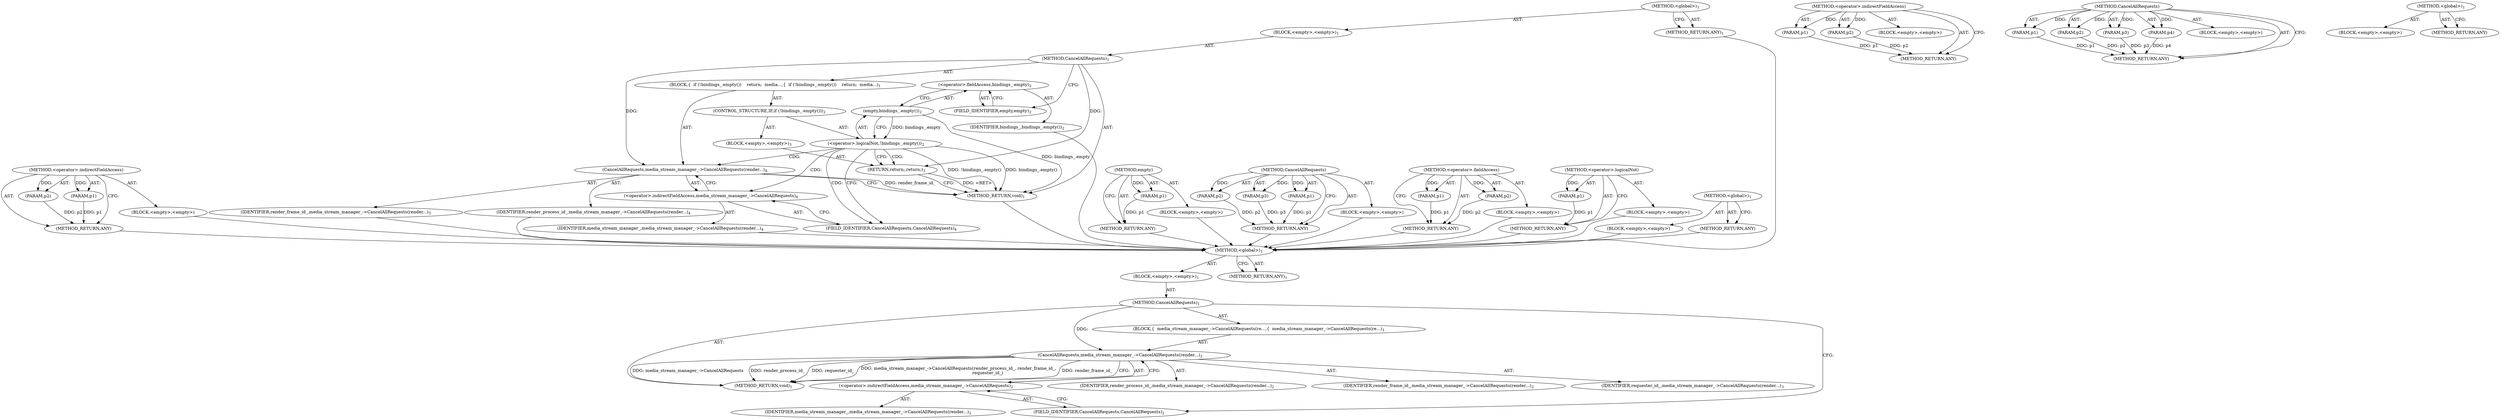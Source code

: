 digraph "&lt;global&gt;" {
vulnerable_58 [label=<(METHOD,&lt;operator&gt;.indirectFieldAccess)>];
vulnerable_59 [label=<(PARAM,p1)>];
vulnerable_60 [label=<(PARAM,p2)>];
vulnerable_61 [label=<(BLOCK,&lt;empty&gt;,&lt;empty&gt;)>];
vulnerable_62 [label=<(METHOD_RETURN,ANY)>];
vulnerable_6 [label=<(METHOD,&lt;global&gt;)<SUB>1</SUB>>];
vulnerable_7 [label=<(BLOCK,&lt;empty&gt;,&lt;empty&gt;)<SUB>1</SUB>>];
vulnerable_8 [label=<(METHOD,CancelAllRequests)<SUB>1</SUB>>];
vulnerable_9 [label=<(BLOCK,{
  if (!bindings_.empty())
    return;
  media...,{
  if (!bindings_.empty())
    return;
  media...)<SUB>1</SUB>>];
vulnerable_10 [label=<(CONTROL_STRUCTURE,IF,if (!bindings_.empty()))<SUB>2</SUB>>];
vulnerable_11 [label=<(&lt;operator&gt;.logicalNot,!bindings_.empty())<SUB>2</SUB>>];
vulnerable_12 [label=<(empty,bindings_.empty())<SUB>2</SUB>>];
vulnerable_13 [label=<(&lt;operator&gt;.fieldAccess,bindings_.empty)<SUB>2</SUB>>];
vulnerable_14 [label=<(IDENTIFIER,bindings_,bindings_.empty())<SUB>2</SUB>>];
vulnerable_15 [label=<(FIELD_IDENTIFIER,empty,empty)<SUB>2</SUB>>];
vulnerable_16 [label=<(BLOCK,&lt;empty&gt;,&lt;empty&gt;)<SUB>3</SUB>>];
vulnerable_17 [label=<(RETURN,return;,return;)<SUB>3</SUB>>];
vulnerable_18 [label=<(CancelAllRequests,media_stream_manager_-&gt;CancelAllRequests(render...)<SUB>4</SUB>>];
vulnerable_19 [label=<(&lt;operator&gt;.indirectFieldAccess,media_stream_manager_-&gt;CancelAllRequests)<SUB>4</SUB>>];
vulnerable_20 [label=<(IDENTIFIER,media_stream_manager_,media_stream_manager_-&gt;CancelAllRequests(render...)<SUB>4</SUB>>];
vulnerable_21 [label=<(FIELD_IDENTIFIER,CancelAllRequests,CancelAllRequests)<SUB>4</SUB>>];
vulnerable_22 [label=<(IDENTIFIER,render_process_id_,media_stream_manager_-&gt;CancelAllRequests(render...)<SUB>4</SUB>>];
vulnerable_23 [label=<(IDENTIFIER,render_frame_id_,media_stream_manager_-&gt;CancelAllRequests(render...)<SUB>5</SUB>>];
vulnerable_24 [label=<(METHOD_RETURN,void)<SUB>1</SUB>>];
vulnerable_26 [label=<(METHOD_RETURN,ANY)<SUB>1</SUB>>];
vulnerable_43 [label=<(METHOD,empty)>];
vulnerable_44 [label=<(PARAM,p1)>];
vulnerable_45 [label=<(BLOCK,&lt;empty&gt;,&lt;empty&gt;)>];
vulnerable_46 [label=<(METHOD_RETURN,ANY)>];
vulnerable_52 [label=<(METHOD,CancelAllRequests)>];
vulnerable_53 [label=<(PARAM,p1)>];
vulnerable_54 [label=<(PARAM,p2)>];
vulnerable_55 [label=<(PARAM,p3)>];
vulnerable_56 [label=<(BLOCK,&lt;empty&gt;,&lt;empty&gt;)>];
vulnerable_57 [label=<(METHOD_RETURN,ANY)>];
vulnerable_47 [label=<(METHOD,&lt;operator&gt;.fieldAccess)>];
vulnerable_48 [label=<(PARAM,p1)>];
vulnerable_49 [label=<(PARAM,p2)>];
vulnerable_50 [label=<(BLOCK,&lt;empty&gt;,&lt;empty&gt;)>];
vulnerable_51 [label=<(METHOD_RETURN,ANY)>];
vulnerable_39 [label=<(METHOD,&lt;operator&gt;.logicalNot)>];
vulnerable_40 [label=<(PARAM,p1)>];
vulnerable_41 [label=<(BLOCK,&lt;empty&gt;,&lt;empty&gt;)>];
vulnerable_42 [label=<(METHOD_RETURN,ANY)>];
vulnerable_33 [label=<(METHOD,&lt;global&gt;)<SUB>1</SUB>>];
vulnerable_34 [label=<(BLOCK,&lt;empty&gt;,&lt;empty&gt;)>];
vulnerable_35 [label=<(METHOD_RETURN,ANY)>];
fixed_6 [label=<(METHOD,&lt;global&gt;)<SUB>1</SUB>>];
fixed_7 [label=<(BLOCK,&lt;empty&gt;,&lt;empty&gt;)<SUB>1</SUB>>];
fixed_8 [label=<(METHOD,CancelAllRequests)<SUB>1</SUB>>];
fixed_9 [label=<(BLOCK,{
  media_stream_manager_-&gt;CancelAllRequests(re...,{
  media_stream_manager_-&gt;CancelAllRequests(re...)<SUB>1</SUB>>];
fixed_10 [label=<(CancelAllRequests,media_stream_manager_-&gt;CancelAllRequests(render...)<SUB>2</SUB>>];
fixed_11 [label=<(&lt;operator&gt;.indirectFieldAccess,media_stream_manager_-&gt;CancelAllRequests)<SUB>2</SUB>>];
fixed_12 [label=<(IDENTIFIER,media_stream_manager_,media_stream_manager_-&gt;CancelAllRequests(render...)<SUB>2</SUB>>];
fixed_13 [label=<(FIELD_IDENTIFIER,CancelAllRequests,CancelAllRequests)<SUB>2</SUB>>];
fixed_14 [label=<(IDENTIFIER,render_process_id_,media_stream_manager_-&gt;CancelAllRequests(render...)<SUB>2</SUB>>];
fixed_15 [label=<(IDENTIFIER,render_frame_id_,media_stream_manager_-&gt;CancelAllRequests(render...)<SUB>2</SUB>>];
fixed_16 [label=<(IDENTIFIER,requester_id_,media_stream_manager_-&gt;CancelAllRequests(render...)<SUB>3</SUB>>];
fixed_17 [label=<(METHOD_RETURN,void)<SUB>1</SUB>>];
fixed_19 [label=<(METHOD_RETURN,ANY)<SUB>1</SUB>>];
fixed_39 [label=<(METHOD,&lt;operator&gt;.indirectFieldAccess)>];
fixed_40 [label=<(PARAM,p1)>];
fixed_41 [label=<(PARAM,p2)>];
fixed_42 [label=<(BLOCK,&lt;empty&gt;,&lt;empty&gt;)>];
fixed_43 [label=<(METHOD_RETURN,ANY)>];
fixed_32 [label=<(METHOD,CancelAllRequests)>];
fixed_33 [label=<(PARAM,p1)>];
fixed_34 [label=<(PARAM,p2)>];
fixed_35 [label=<(PARAM,p3)>];
fixed_36 [label=<(PARAM,p4)>];
fixed_37 [label=<(BLOCK,&lt;empty&gt;,&lt;empty&gt;)>];
fixed_38 [label=<(METHOD_RETURN,ANY)>];
fixed_26 [label=<(METHOD,&lt;global&gt;)<SUB>1</SUB>>];
fixed_27 [label=<(BLOCK,&lt;empty&gt;,&lt;empty&gt;)>];
fixed_28 [label=<(METHOD_RETURN,ANY)>];
vulnerable_58 -> vulnerable_59  [key=0, label="AST: "];
vulnerable_58 -> vulnerable_59  [key=1, label="DDG: "];
vulnerable_58 -> vulnerable_61  [key=0, label="AST: "];
vulnerable_58 -> vulnerable_60  [key=0, label="AST: "];
vulnerable_58 -> vulnerable_60  [key=1, label="DDG: "];
vulnerable_58 -> vulnerable_62  [key=0, label="AST: "];
vulnerable_58 -> vulnerable_62  [key=1, label="CFG: "];
vulnerable_59 -> vulnerable_62  [key=0, label="DDG: p1"];
vulnerable_60 -> vulnerable_62  [key=0, label="DDG: p2"];
vulnerable_61 -> fixed_6  [key=0];
vulnerable_62 -> fixed_6  [key=0];
vulnerable_6 -> vulnerable_7  [key=0, label="AST: "];
vulnerable_6 -> vulnerable_26  [key=0, label="AST: "];
vulnerable_6 -> vulnerable_26  [key=1, label="CFG: "];
vulnerable_7 -> vulnerable_8  [key=0, label="AST: "];
vulnerable_8 -> vulnerable_9  [key=0, label="AST: "];
vulnerable_8 -> vulnerable_24  [key=0, label="AST: "];
vulnerable_8 -> vulnerable_15  [key=0, label="CFG: "];
vulnerable_8 -> vulnerable_18  [key=0, label="DDG: "];
vulnerable_8 -> vulnerable_17  [key=0, label="DDG: "];
vulnerable_9 -> vulnerable_10  [key=0, label="AST: "];
vulnerable_9 -> vulnerable_18  [key=0, label="AST: "];
vulnerable_10 -> vulnerable_11  [key=0, label="AST: "];
vulnerable_10 -> vulnerable_16  [key=0, label="AST: "];
vulnerable_11 -> vulnerable_12  [key=0, label="AST: "];
vulnerable_11 -> vulnerable_17  [key=0, label="CFG: "];
vulnerable_11 -> vulnerable_17  [key=1, label="CDG: "];
vulnerable_11 -> vulnerable_21  [key=0, label="CFG: "];
vulnerable_11 -> vulnerable_21  [key=1, label="CDG: "];
vulnerable_11 -> vulnerable_24  [key=0, label="DDG: bindings_.empty()"];
vulnerable_11 -> vulnerable_24  [key=1, label="DDG: !bindings_.empty()"];
vulnerable_11 -> vulnerable_18  [key=0, label="CDG: "];
vulnerable_11 -> vulnerable_19  [key=0, label="CDG: "];
vulnerable_12 -> vulnerable_13  [key=0, label="AST: "];
vulnerable_12 -> vulnerable_11  [key=0, label="CFG: "];
vulnerable_12 -> vulnerable_11  [key=1, label="DDG: bindings_.empty"];
vulnerable_12 -> vulnerable_24  [key=0, label="DDG: bindings_.empty"];
vulnerable_13 -> vulnerable_14  [key=0, label="AST: "];
vulnerable_13 -> vulnerable_15  [key=0, label="AST: "];
vulnerable_13 -> vulnerable_12  [key=0, label="CFG: "];
vulnerable_14 -> fixed_6  [key=0];
vulnerable_15 -> vulnerable_13  [key=0, label="CFG: "];
vulnerable_16 -> vulnerable_17  [key=0, label="AST: "];
vulnerable_17 -> vulnerable_24  [key=0, label="CFG: "];
vulnerable_17 -> vulnerable_24  [key=1, label="DDG: &lt;RET&gt;"];
vulnerable_18 -> vulnerable_19  [key=0, label="AST: "];
vulnerable_18 -> vulnerable_22  [key=0, label="AST: "];
vulnerable_18 -> vulnerable_23  [key=0, label="AST: "];
vulnerable_18 -> vulnerable_24  [key=0, label="CFG: "];
vulnerable_18 -> vulnerable_24  [key=1, label="DDG: render_frame_id_"];
vulnerable_19 -> vulnerable_20  [key=0, label="AST: "];
vulnerable_19 -> vulnerable_21  [key=0, label="AST: "];
vulnerable_19 -> vulnerable_18  [key=0, label="CFG: "];
vulnerable_20 -> fixed_6  [key=0];
vulnerable_21 -> vulnerable_19  [key=0, label="CFG: "];
vulnerable_22 -> fixed_6  [key=0];
vulnerable_23 -> fixed_6  [key=0];
vulnerable_24 -> fixed_6  [key=0];
vulnerable_26 -> fixed_6  [key=0];
vulnerable_43 -> vulnerable_44  [key=0, label="AST: "];
vulnerable_43 -> vulnerable_44  [key=1, label="DDG: "];
vulnerable_43 -> vulnerable_45  [key=0, label="AST: "];
vulnerable_43 -> vulnerable_46  [key=0, label="AST: "];
vulnerable_43 -> vulnerable_46  [key=1, label="CFG: "];
vulnerable_44 -> vulnerable_46  [key=0, label="DDG: p1"];
vulnerable_45 -> fixed_6  [key=0];
vulnerable_46 -> fixed_6  [key=0];
vulnerable_52 -> vulnerable_53  [key=0, label="AST: "];
vulnerable_52 -> vulnerable_53  [key=1, label="DDG: "];
vulnerable_52 -> vulnerable_56  [key=0, label="AST: "];
vulnerable_52 -> vulnerable_54  [key=0, label="AST: "];
vulnerable_52 -> vulnerable_54  [key=1, label="DDG: "];
vulnerable_52 -> vulnerable_57  [key=0, label="AST: "];
vulnerable_52 -> vulnerable_57  [key=1, label="CFG: "];
vulnerable_52 -> vulnerable_55  [key=0, label="AST: "];
vulnerable_52 -> vulnerable_55  [key=1, label="DDG: "];
vulnerable_53 -> vulnerable_57  [key=0, label="DDG: p1"];
vulnerable_54 -> vulnerable_57  [key=0, label="DDG: p2"];
vulnerable_55 -> vulnerable_57  [key=0, label="DDG: p3"];
vulnerable_56 -> fixed_6  [key=0];
vulnerable_57 -> fixed_6  [key=0];
vulnerable_47 -> vulnerable_48  [key=0, label="AST: "];
vulnerable_47 -> vulnerable_48  [key=1, label="DDG: "];
vulnerable_47 -> vulnerable_50  [key=0, label="AST: "];
vulnerable_47 -> vulnerable_49  [key=0, label="AST: "];
vulnerable_47 -> vulnerable_49  [key=1, label="DDG: "];
vulnerable_47 -> vulnerable_51  [key=0, label="AST: "];
vulnerable_47 -> vulnerable_51  [key=1, label="CFG: "];
vulnerable_48 -> vulnerable_51  [key=0, label="DDG: p1"];
vulnerable_49 -> vulnerable_51  [key=0, label="DDG: p2"];
vulnerable_50 -> fixed_6  [key=0];
vulnerable_51 -> fixed_6  [key=0];
vulnerable_39 -> vulnerable_40  [key=0, label="AST: "];
vulnerable_39 -> vulnerable_40  [key=1, label="DDG: "];
vulnerable_39 -> vulnerable_41  [key=0, label="AST: "];
vulnerable_39 -> vulnerable_42  [key=0, label="AST: "];
vulnerable_39 -> vulnerable_42  [key=1, label="CFG: "];
vulnerable_40 -> vulnerable_42  [key=0, label="DDG: p1"];
vulnerable_41 -> fixed_6  [key=0];
vulnerable_42 -> fixed_6  [key=0];
vulnerable_33 -> vulnerable_34  [key=0, label="AST: "];
vulnerable_33 -> vulnerable_35  [key=0, label="AST: "];
vulnerable_33 -> vulnerable_35  [key=1, label="CFG: "];
vulnerable_34 -> fixed_6  [key=0];
vulnerable_35 -> fixed_6  [key=0];
fixed_6 -> fixed_7  [key=0, label="AST: "];
fixed_6 -> fixed_19  [key=0, label="AST: "];
fixed_6 -> fixed_19  [key=1, label="CFG: "];
fixed_7 -> fixed_8  [key=0, label="AST: "];
fixed_8 -> fixed_9  [key=0, label="AST: "];
fixed_8 -> fixed_17  [key=0, label="AST: "];
fixed_8 -> fixed_13  [key=0, label="CFG: "];
fixed_8 -> fixed_10  [key=0, label="DDG: "];
fixed_9 -> fixed_10  [key=0, label="AST: "];
fixed_10 -> fixed_11  [key=0, label="AST: "];
fixed_10 -> fixed_14  [key=0, label="AST: "];
fixed_10 -> fixed_15  [key=0, label="AST: "];
fixed_10 -> fixed_16  [key=0, label="AST: "];
fixed_10 -> fixed_17  [key=0, label="CFG: "];
fixed_10 -> fixed_17  [key=1, label="DDG: media_stream_manager_-&gt;CancelAllRequests"];
fixed_10 -> fixed_17  [key=2, label="DDG: render_process_id_"];
fixed_10 -> fixed_17  [key=3, label="DDG: requester_id_"];
fixed_10 -> fixed_17  [key=4, label="DDG: media_stream_manager_-&gt;CancelAllRequests(render_process_id_, render_frame_id_,
                                           requester_id_)"];
fixed_10 -> fixed_17  [key=5, label="DDG: render_frame_id_"];
fixed_11 -> fixed_12  [key=0, label="AST: "];
fixed_11 -> fixed_13  [key=0, label="AST: "];
fixed_11 -> fixed_10  [key=0, label="CFG: "];
fixed_13 -> fixed_11  [key=0, label="CFG: "];
fixed_39 -> fixed_40  [key=0, label="AST: "];
fixed_39 -> fixed_40  [key=1, label="DDG: "];
fixed_39 -> fixed_42  [key=0, label="AST: "];
fixed_39 -> fixed_41  [key=0, label="AST: "];
fixed_39 -> fixed_41  [key=1, label="DDG: "];
fixed_39 -> fixed_43  [key=0, label="AST: "];
fixed_39 -> fixed_43  [key=1, label="CFG: "];
fixed_40 -> fixed_43  [key=0, label="DDG: p1"];
fixed_41 -> fixed_43  [key=0, label="DDG: p2"];
fixed_32 -> fixed_33  [key=0, label="AST: "];
fixed_32 -> fixed_33  [key=1, label="DDG: "];
fixed_32 -> fixed_37  [key=0, label="AST: "];
fixed_32 -> fixed_34  [key=0, label="AST: "];
fixed_32 -> fixed_34  [key=1, label="DDG: "];
fixed_32 -> fixed_38  [key=0, label="AST: "];
fixed_32 -> fixed_38  [key=1, label="CFG: "];
fixed_32 -> fixed_35  [key=0, label="AST: "];
fixed_32 -> fixed_35  [key=1, label="DDG: "];
fixed_32 -> fixed_36  [key=0, label="AST: "];
fixed_32 -> fixed_36  [key=1, label="DDG: "];
fixed_33 -> fixed_38  [key=0, label="DDG: p1"];
fixed_34 -> fixed_38  [key=0, label="DDG: p2"];
fixed_35 -> fixed_38  [key=0, label="DDG: p3"];
fixed_36 -> fixed_38  [key=0, label="DDG: p4"];
fixed_26 -> fixed_27  [key=0, label="AST: "];
fixed_26 -> fixed_28  [key=0, label="AST: "];
fixed_26 -> fixed_28  [key=1, label="CFG: "];
}
